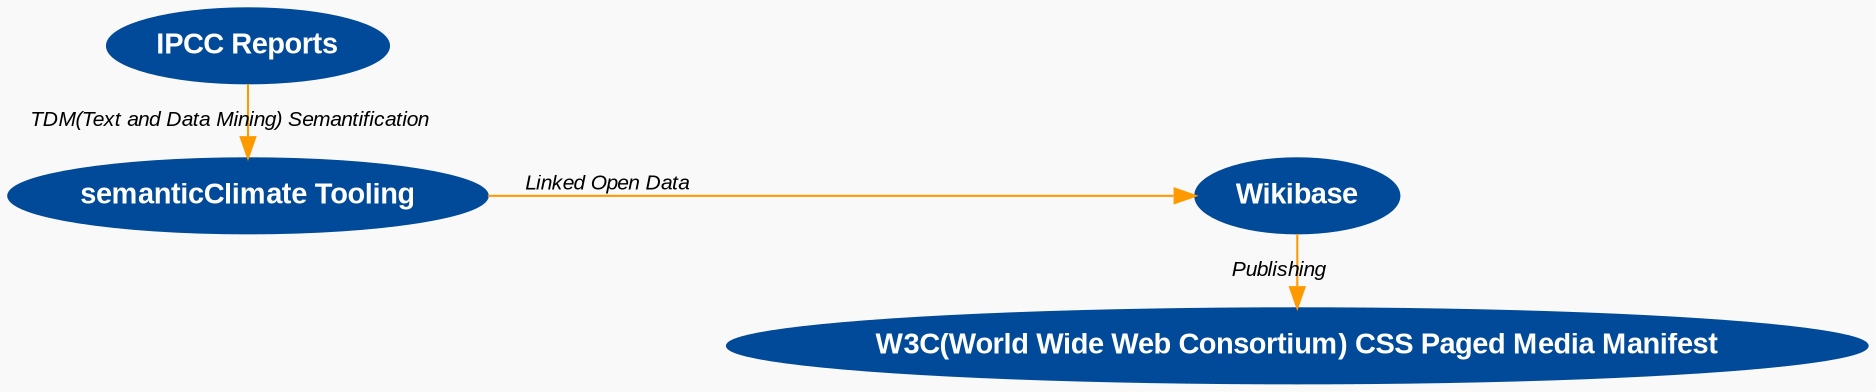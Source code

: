 digraph G {
	rankdir=LR;
	
	// Styling the graph
	bgcolor="#f9f9f9";
	node [style=filled, color="#004a99", fontcolor=white, fontname="Arial Bold"];
	edge [color="#ff9900", fontname="Arial Italic", fontsize=10];

	// Define nodes with labels
	IPCC_Reports [label="IPCC Reports"];
	sematicClimate_tooling [label="semanticClimate Tooling"];
	Wikibase [label="Wikibase"];
	W3C_CSS_Paged_Media_Web_Publication_Manifest [label="W3C(World Wide Web Consortium) CSS Paged Media Manifest"];

	// Define edges with labels
	IPCC_Reports -> sematicClimate_tooling [label="TDM(Text and Data Mining) Semantification"];
	sematicClimate_tooling -> Wikibase [label="Linked Open Data"];
	Wikibase -> W3C_CSS_Paged_Media_Web_Publication_Manifest [label="Publishing"];

	// Rank constraints for layout
	{ rank=same; IPCC_Reports; sematicClimate_tooling; }
	{ rank=same; Wikibase; W3C_CSS_Paged_Media_Web_Publication_Manifest; }
}
